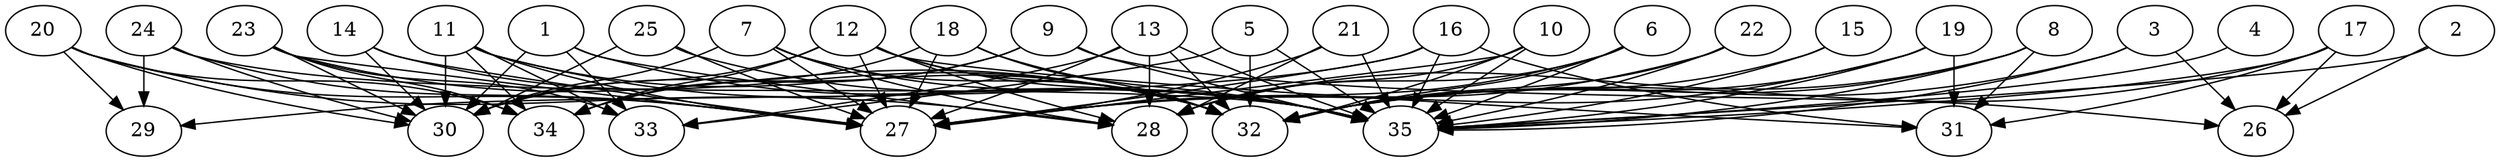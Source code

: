 // DAG automatically generated by daggen at Thu Oct  3 14:05:37 2019
// ./daggen --dot -n 35 --ccr 0.4 --fat 0.9 --regular 0.7 --density 0.9 --mindata 5242880 --maxdata 52428800 
digraph G {
  1 [size="66304000", alpha="0.03", expect_size="26521600"] 
  1 -> 28 [size ="26521600"]
  1 -> 30 [size ="26521600"]
  1 -> 33 [size ="26521600"]
  1 -> 35 [size ="26521600"]
  2 [size="79416320", alpha="0.13", expect_size="31766528"] 
  2 -> 26 [size ="31766528"]
  2 -> 35 [size ="31766528"]
  3 [size="26987520", alpha="0.06", expect_size="10795008"] 
  3 -> 26 [size ="10795008"]
  3 -> 32 [size ="10795008"]
  3 -> 35 [size ="10795008"]
  4 [size="19192320", alpha="0.04", expect_size="7676928"] 
  4 -> 35 [size ="7676928"]
  5 [size="24570880", alpha="0.00", expect_size="9828352"] 
  5 -> 32 [size ="9828352"]
  5 -> 33 [size ="9828352"]
  5 -> 35 [size ="9828352"]
  6 [size="52774400", alpha="0.03", expect_size="21109760"] 
  6 -> 27 [size ="21109760"]
  6 -> 28 [size ="21109760"]
  6 -> 32 [size ="21109760"]
  6 -> 35 [size ="21109760"]
  7 [size="101015040", alpha="0.17", expect_size="40406016"] 
  7 -> 27 [size ="40406016"]
  7 -> 28 [size ="40406016"]
  7 -> 30 [size ="40406016"]
  7 -> 32 [size ="40406016"]
  7 -> 35 [size ="40406016"]
  8 [size="110210560", alpha="0.07", expect_size="44084224"] 
  8 -> 28 [size ="44084224"]
  8 -> 31 [size ="44084224"]
  8 -> 32 [size ="44084224"]
  8 -> 35 [size ="44084224"]
  9 [size="35386880", alpha="0.14", expect_size="14154752"] 
  9 -> 26 [size ="14154752"]
  9 -> 30 [size ="14154752"]
  9 -> 34 [size ="14154752"]
  9 -> 35 [size ="14154752"]
  10 [size="73026560", alpha="0.06", expect_size="29210624"] 
  10 -> 27 [size ="29210624"]
  10 -> 28 [size ="29210624"]
  10 -> 32 [size ="29210624"]
  10 -> 35 [size ="29210624"]
  11 [size="19714560", alpha="0.17", expect_size="7885824"] 
  11 -> 27 [size ="7885824"]
  11 -> 30 [size ="7885824"]
  11 -> 32 [size ="7885824"]
  11 -> 33 [size ="7885824"]
  11 -> 34 [size ="7885824"]
  11 -> 35 [size ="7885824"]
  12 [size="36559360", alpha="0.06", expect_size="14623744"] 
  12 -> 27 [size ="14623744"]
  12 -> 28 [size ="14623744"]
  12 -> 30 [size ="14623744"]
  12 -> 31 [size ="14623744"]
  12 -> 32 [size ="14623744"]
  12 -> 34 [size ="14623744"]
  12 -> 35 [size ="14623744"]
  13 [size="115176960", alpha="0.18", expect_size="46070784"] 
  13 -> 27 [size ="46070784"]
  13 -> 28 [size ="46070784"]
  13 -> 32 [size ="46070784"]
  13 -> 33 [size ="46070784"]
  13 -> 35 [size ="46070784"]
  14 [size="34782720", alpha="0.09", expect_size="13913088"] 
  14 -> 27 [size ="13913088"]
  14 -> 30 [size ="13913088"]
  14 -> 32 [size ="13913088"]
  15 [size="55569920", alpha="0.06", expect_size="22227968"] 
  15 -> 32 [size ="22227968"]
  15 -> 35 [size ="22227968"]
  16 [size="57177600", alpha="0.10", expect_size="22871040"] 
  16 -> 27 [size ="22871040"]
  16 -> 29 [size ="22871040"]
  16 -> 31 [size ="22871040"]
  16 -> 35 [size ="22871040"]
  17 [size="72448000", alpha="0.18", expect_size="28979200"] 
  17 -> 26 [size ="28979200"]
  17 -> 31 [size ="28979200"]
  17 -> 32 [size ="28979200"]
  17 -> 35 [size ="28979200"]
  18 [size="55493120", alpha="0.01", expect_size="22197248"] 
  18 -> 27 [size ="22197248"]
  18 -> 32 [size ="22197248"]
  18 -> 34 [size ="22197248"]
  18 -> 35 [size ="22197248"]
  19 [size="97761280", alpha="0.06", expect_size="39104512"] 
  19 -> 27 [size ="39104512"]
  19 -> 31 [size ="39104512"]
  19 -> 32 [size ="39104512"]
  19 -> 35 [size ="39104512"]
  20 [size="61555200", alpha="0.20", expect_size="24622080"] 
  20 -> 27 [size ="24622080"]
  20 -> 28 [size ="24622080"]
  20 -> 29 [size ="24622080"]
  20 -> 30 [size ="24622080"]
  20 -> 34 [size ="24622080"]
  21 [size="99427840", alpha="0.02", expect_size="39771136"] 
  21 -> 27 [size ="39771136"]
  21 -> 28 [size ="39771136"]
  21 -> 35 [size ="39771136"]
  22 [size="79040000", alpha="0.16", expect_size="31616000"] 
  22 -> 27 [size ="31616000"]
  22 -> 32 [size ="31616000"]
  22 -> 35 [size ="31616000"]
  23 [size="114590720", alpha="0.12", expect_size="45836288"] 
  23 -> 27 [size ="45836288"]
  23 -> 30 [size ="45836288"]
  23 -> 32 [size ="45836288"]
  23 -> 33 [size ="45836288"]
  23 -> 34 [size ="45836288"]
  24 [size="102005760", alpha="0.09", expect_size="40802304"] 
  24 -> 27 [size ="40802304"]
  24 -> 29 [size ="40802304"]
  24 -> 30 [size ="40802304"]
  24 -> 35 [size ="40802304"]
  25 [size="35402240", alpha="0.08", expect_size="14160896"] 
  25 -> 27 [size ="14160896"]
  25 -> 30 [size ="14160896"]
  25 -> 35 [size ="14160896"]
  26 [size="71516160", alpha="0.14", expect_size="28606464"] 
  27 [size="130524160", alpha="0.15", expect_size="52209664"] 
  28 [size="117806080", alpha="0.12", expect_size="47122432"] 
  29 [size="123256320", alpha="0.13", expect_size="49302528"] 
  30 [size="41912320", alpha="0.04", expect_size="16764928"] 
  31 [size="40168960", alpha="0.16", expect_size="16067584"] 
  32 [size="53255680", alpha="0.13", expect_size="21302272"] 
  33 [size="29524480", alpha="0.06", expect_size="11809792"] 
  34 [size="100817920", alpha="0.03", expect_size="40327168"] 
  35 [size="37291520", alpha="0.08", expect_size="14916608"] 
}
